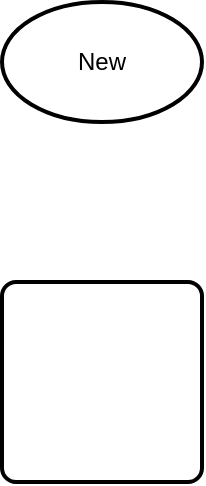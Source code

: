 <mxfile version="20.2.8" type="github">
  <diagram id="ljp1qFHsqv1QYUQYjPlz" name="第 1 页">
    <mxGraphModel dx="868" dy="442" grid="1" gridSize="10" guides="1" tooltips="1" connect="1" arrows="1" fold="1" page="1" pageScale="1" pageWidth="827" pageHeight="1169" math="0" shadow="0">
      <root>
        <mxCell id="0" />
        <mxCell id="1" parent="0" />
        <mxCell id="g916rpSdBiorZK8o1_Uw-2" value="New" style="strokeWidth=2;html=1;shape=mxgraph.flowchart.start_1;whiteSpace=wrap;" vertex="1" parent="1">
          <mxGeometry x="340" y="40" width="100" height="60" as="geometry" />
        </mxCell>
        <mxCell id="g916rpSdBiorZK8o1_Uw-3" value="" style="rounded=1;whiteSpace=wrap;html=1;absoluteArcSize=1;arcSize=14;strokeWidth=2;" vertex="1" parent="1">
          <mxGeometry x="340" y="180" width="100" height="100" as="geometry" />
        </mxCell>
      </root>
    </mxGraphModel>
  </diagram>
</mxfile>
